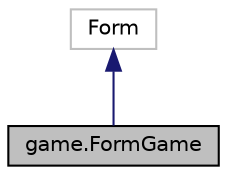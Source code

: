 digraph "game.FormGame"
{
 // LATEX_PDF_SIZE
  edge [fontname="Helvetica",fontsize="10",labelfontname="Helvetica",labelfontsize="10"];
  node [fontname="Helvetica",fontsize="10",shape=record];
  Node1 [label="game.FormGame",height=0.2,width=0.4,color="black", fillcolor="grey75", style="filled", fontcolor="black",tooltip="Основное окно игры. Служит для отображения игрового поля, зданий, ресурсов."];
  Node2 -> Node1 [dir="back",color="midnightblue",fontsize="10",style="solid",fontname="Helvetica"];
  Node2 [label="Form",height=0.2,width=0.4,color="grey75", fillcolor="white", style="filled",tooltip=" "];
}
